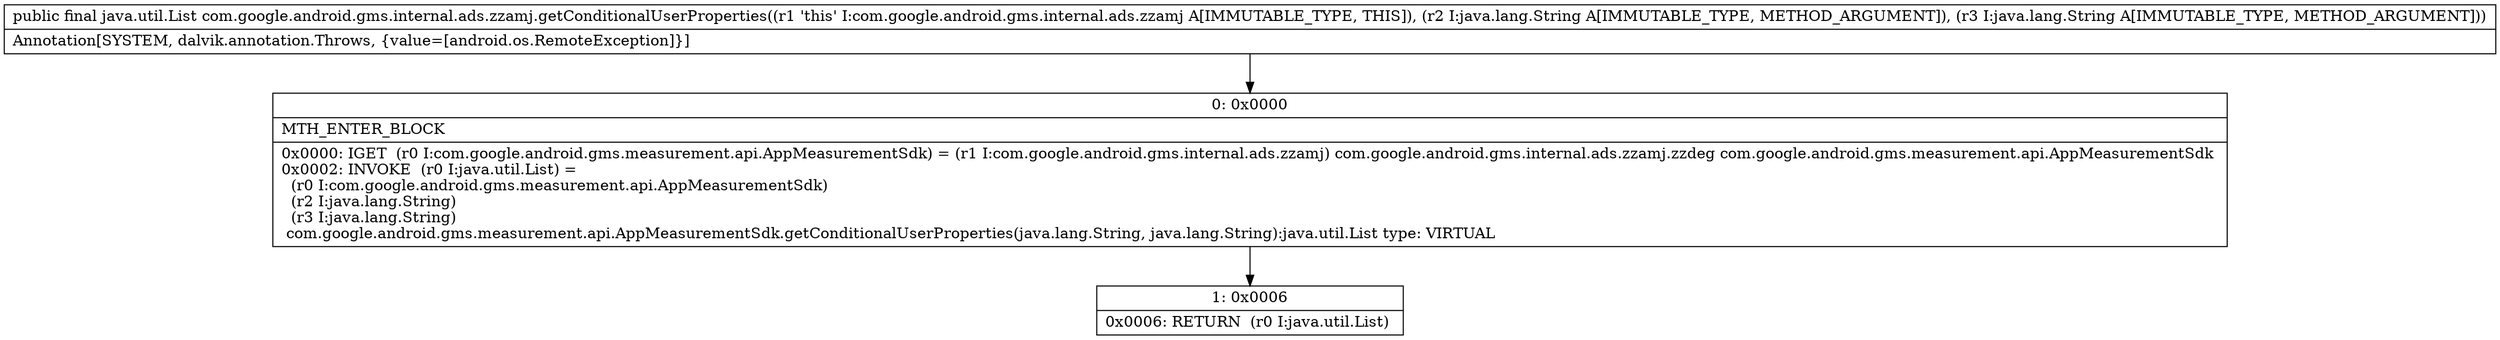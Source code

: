 digraph "CFG forcom.google.android.gms.internal.ads.zzamj.getConditionalUserProperties(Ljava\/lang\/String;Ljava\/lang\/String;)Ljava\/util\/List;" {
Node_0 [shape=record,label="{0\:\ 0x0000|MTH_ENTER_BLOCK\l|0x0000: IGET  (r0 I:com.google.android.gms.measurement.api.AppMeasurementSdk) = (r1 I:com.google.android.gms.internal.ads.zzamj) com.google.android.gms.internal.ads.zzamj.zzdeg com.google.android.gms.measurement.api.AppMeasurementSdk \l0x0002: INVOKE  (r0 I:java.util.List) = \l  (r0 I:com.google.android.gms.measurement.api.AppMeasurementSdk)\l  (r2 I:java.lang.String)\l  (r3 I:java.lang.String)\l com.google.android.gms.measurement.api.AppMeasurementSdk.getConditionalUserProperties(java.lang.String, java.lang.String):java.util.List type: VIRTUAL \l}"];
Node_1 [shape=record,label="{1\:\ 0x0006|0x0006: RETURN  (r0 I:java.util.List) \l}"];
MethodNode[shape=record,label="{public final java.util.List com.google.android.gms.internal.ads.zzamj.getConditionalUserProperties((r1 'this' I:com.google.android.gms.internal.ads.zzamj A[IMMUTABLE_TYPE, THIS]), (r2 I:java.lang.String A[IMMUTABLE_TYPE, METHOD_ARGUMENT]), (r3 I:java.lang.String A[IMMUTABLE_TYPE, METHOD_ARGUMENT]))  | Annotation[SYSTEM, dalvik.annotation.Throws, \{value=[android.os.RemoteException]\}]\l}"];
MethodNode -> Node_0;
Node_0 -> Node_1;
}

